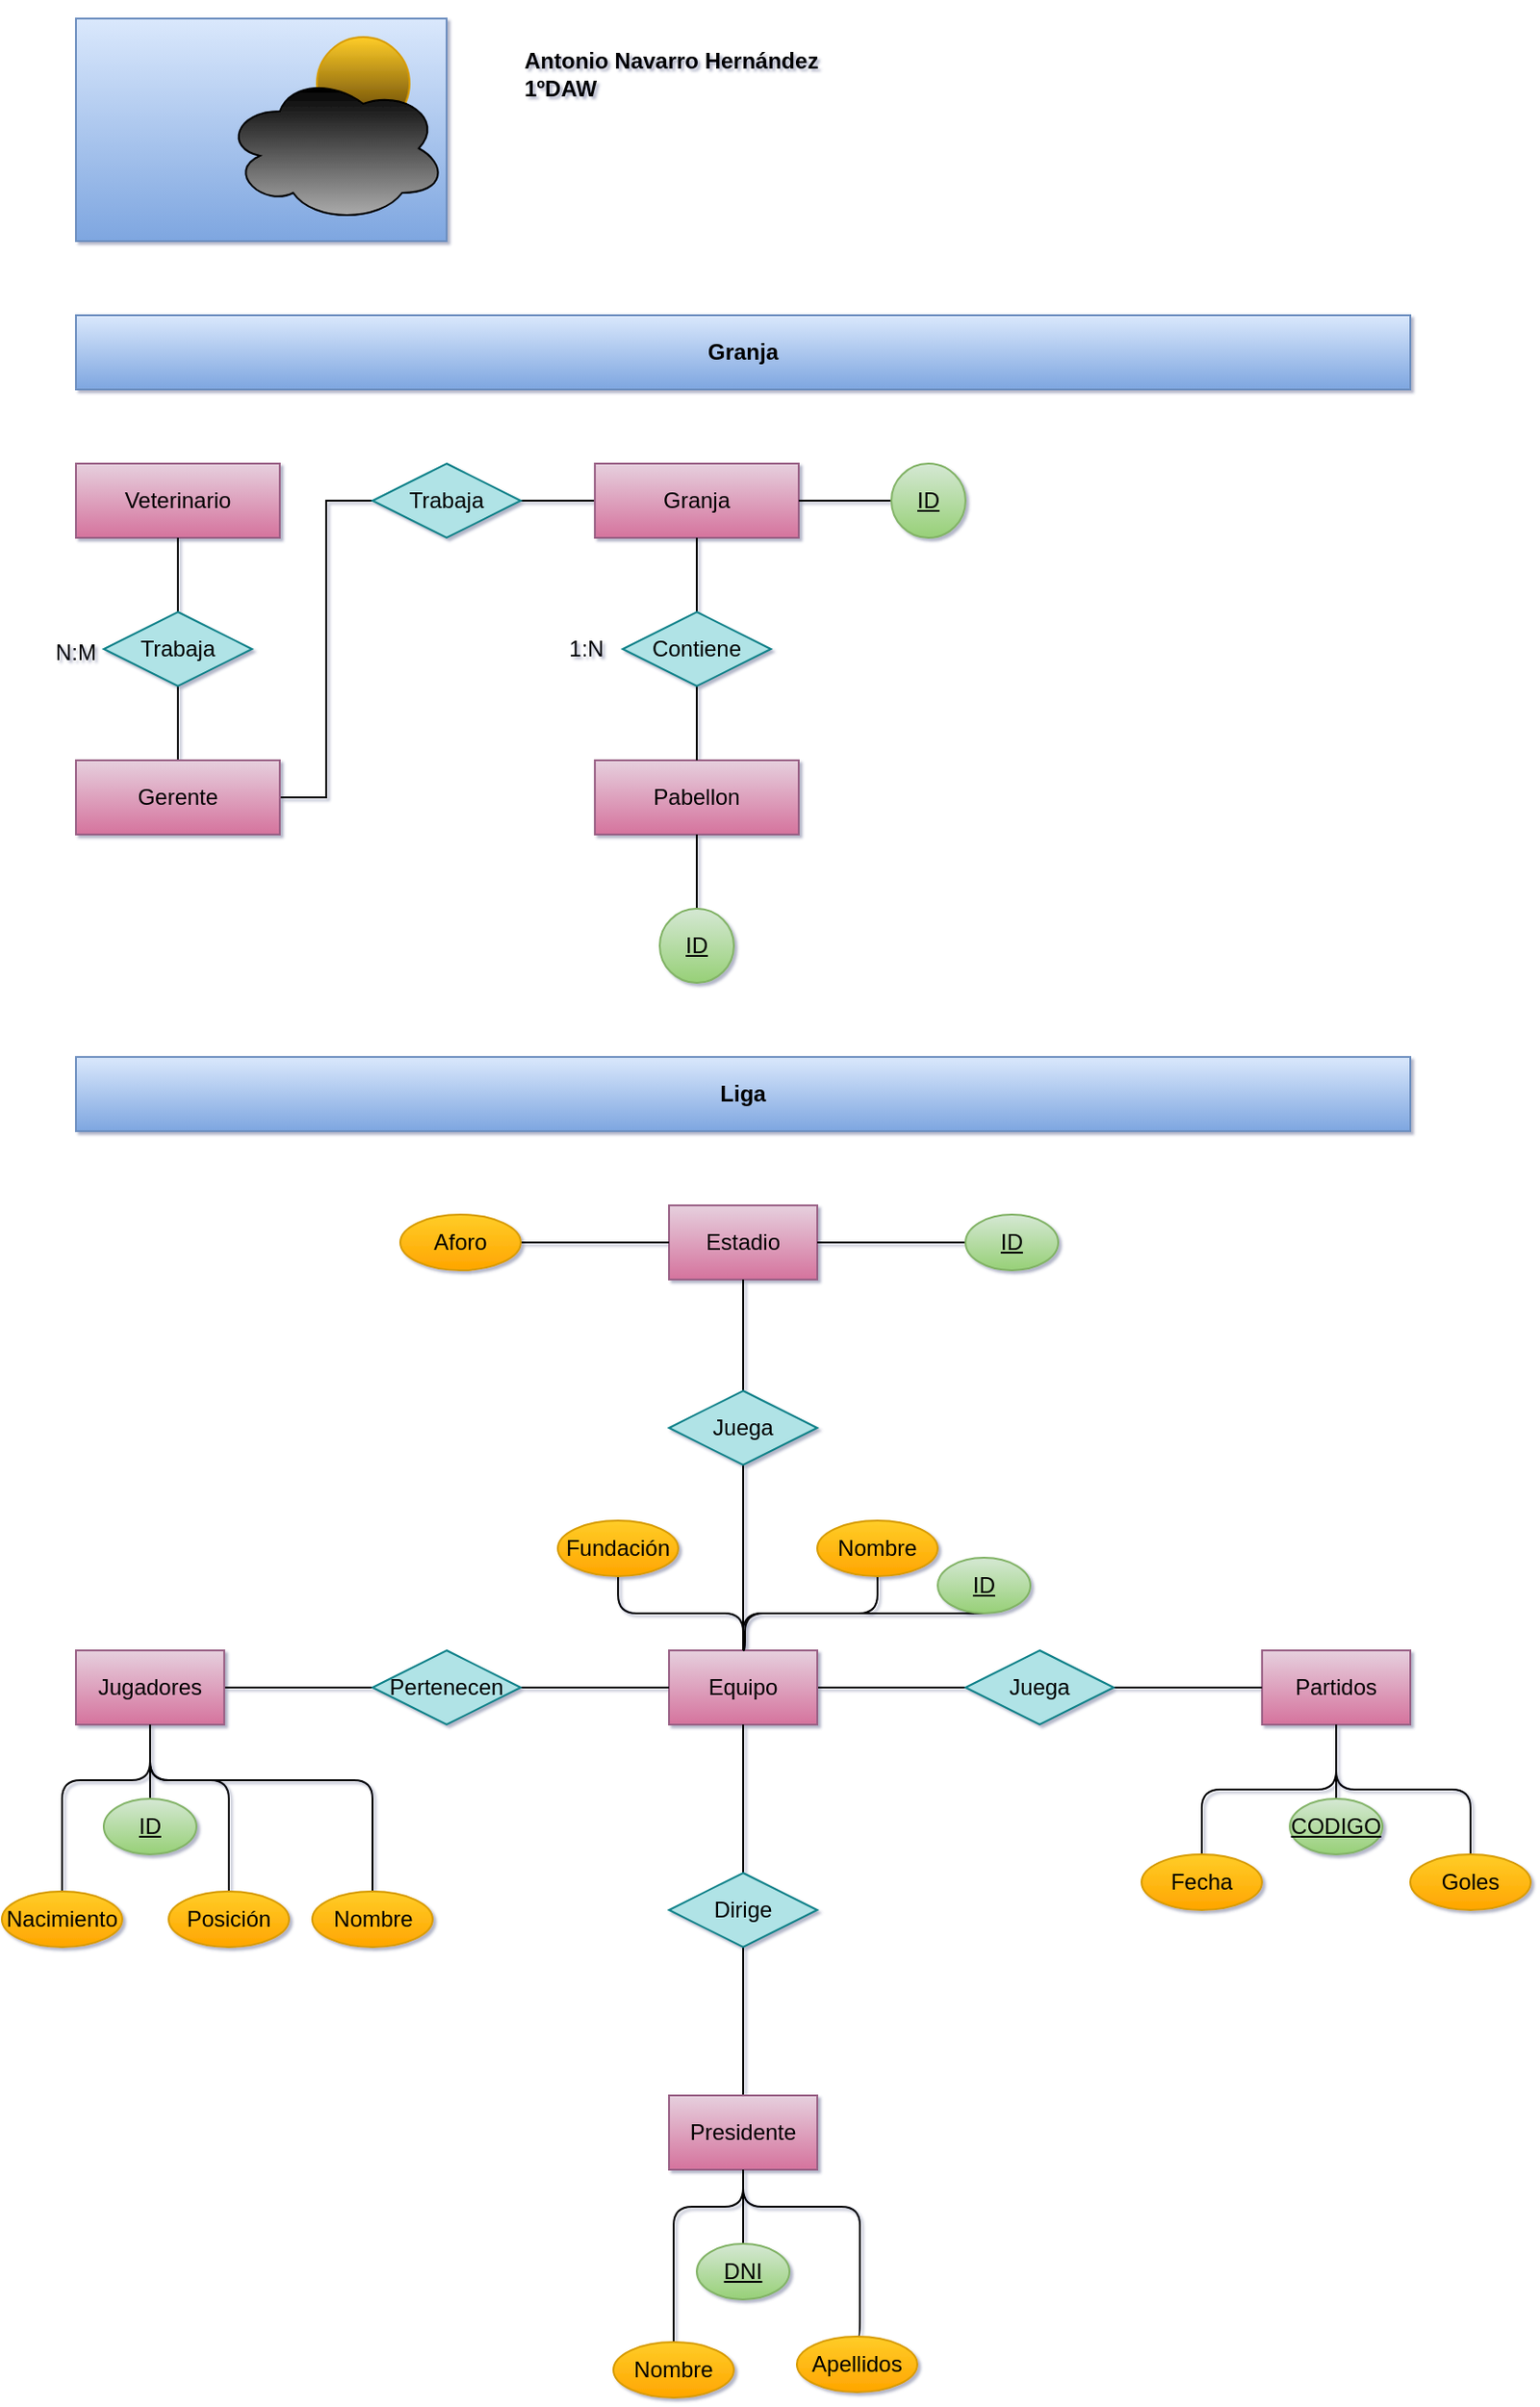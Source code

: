 <mxfile version="24.7.16">
  <diagram name="Página-1" id="0Pppa9BKXvAuz8G_iARb">
    <mxGraphModel dx="1434" dy="750" grid="1" gridSize="10" guides="1" tooltips="1" connect="1" arrows="1" fold="1" page="1" pageScale="1" pageWidth="827" pageHeight="1169" background="none" math="0" shadow="1">
      <root>
        <mxCell id="0" />
        <mxCell id="1" parent="0" />
        <mxCell id="WUPRvrQrmbS5LBofiHhi-1" value="" style="rounded=0;whiteSpace=wrap;html=1;fillColor=#dae8fc;gradientColor=#7ea6e0;strokeColor=#6c8ebf;" parent="1" vertex="1">
          <mxGeometry x="40" y="40" width="200" height="120" as="geometry" />
        </mxCell>
        <mxCell id="WUPRvrQrmbS5LBofiHhi-3" value="" style="ellipse;whiteSpace=wrap;html=1;fillColor=#ffcd28;strokeColor=#d79b00;gradientColor=#4D3100;" parent="1" vertex="1">
          <mxGeometry x="170" y="50" width="50" height="50" as="geometry" />
        </mxCell>
        <mxCell id="WUPRvrQrmbS5LBofiHhi-2" value="" style="ellipse;shape=cloud;whiteSpace=wrap;html=1;fillColor=#000000;gradientColor=#ABABAB;strokeColor=#000000;" parent="1" vertex="1">
          <mxGeometry x="120" y="70" width="120" height="80" as="geometry" />
        </mxCell>
        <mxCell id="WUPRvrQrmbS5LBofiHhi-6" value="&lt;div&gt;Veterinario&lt;/div&gt;" style="rounded=0;whiteSpace=wrap;html=1;fillColor=#e6d0de;gradientColor=#d5739d;strokeColor=#996185;" parent="1" vertex="1">
          <mxGeometry x="40" y="280" width="110" height="40" as="geometry" />
        </mxCell>
        <mxCell id="WUPRvrQrmbS5LBofiHhi-14" style="edgeStyle=orthogonalEdgeStyle;rounded=0;orthogonalLoop=1;jettySize=auto;html=1;exitX=0.5;exitY=0;exitDx=0;exitDy=0;entryX=0.5;entryY=1;entryDx=0;entryDy=0;endArrow=none;endFill=0;" parent="1" source="WUPRvrQrmbS5LBofiHhi-7" target="WUPRvrQrmbS5LBofiHhi-8" edge="1">
          <mxGeometry relative="1" as="geometry" />
        </mxCell>
        <mxCell id="WUPRvrQrmbS5LBofiHhi-17" style="edgeStyle=orthogonalEdgeStyle;rounded=0;orthogonalLoop=1;jettySize=auto;html=1;exitX=1;exitY=0.5;exitDx=0;exitDy=0;entryX=0;entryY=0.5;entryDx=0;entryDy=0;endArrow=none;endFill=0;" parent="1" source="WUPRvrQrmbS5LBofiHhi-7" target="WUPRvrQrmbS5LBofiHhi-16" edge="1">
          <mxGeometry relative="1" as="geometry" />
        </mxCell>
        <mxCell id="WUPRvrQrmbS5LBofiHhi-7" value="&lt;div&gt;Gerente&lt;/div&gt;" style="rounded=0;whiteSpace=wrap;html=1;fillColor=#e6d0de;gradientColor=#d5739d;strokeColor=#996185;" parent="1" vertex="1">
          <mxGeometry x="40" y="440" width="110" height="40" as="geometry" />
        </mxCell>
        <mxCell id="WUPRvrQrmbS5LBofiHhi-15" style="edgeStyle=orthogonalEdgeStyle;rounded=0;orthogonalLoop=1;jettySize=auto;html=1;exitX=0.5;exitY=0;exitDx=0;exitDy=0;endArrow=none;endFill=0;" parent="1" source="WUPRvrQrmbS5LBofiHhi-8" target="WUPRvrQrmbS5LBofiHhi-6" edge="1">
          <mxGeometry relative="1" as="geometry" />
        </mxCell>
        <mxCell id="WUPRvrQrmbS5LBofiHhi-8" value="&lt;div&gt;Trabaja&lt;/div&gt;" style="rhombus;whiteSpace=wrap;html=1;fillColor=#b0e3e6;strokeColor=#0e8088;" parent="1" vertex="1">
          <mxGeometry x="55" y="360" width="80" height="40" as="geometry" />
        </mxCell>
        <mxCell id="WUPRvrQrmbS5LBofiHhi-54" style="edgeStyle=orthogonalEdgeStyle;rounded=0;orthogonalLoop=1;jettySize=auto;html=1;exitX=1;exitY=0.5;exitDx=0;exitDy=0;entryX=0;entryY=0.5;entryDx=0;entryDy=0;endArrow=none;endFill=0;" parent="1" source="WUPRvrQrmbS5LBofiHhi-16" target="WUPRvrQrmbS5LBofiHhi-45" edge="1">
          <mxGeometry relative="1" as="geometry" />
        </mxCell>
        <mxCell id="WUPRvrQrmbS5LBofiHhi-16" value="&lt;div&gt;Trabaja&lt;/div&gt;" style="rhombus;whiteSpace=wrap;html=1;fillColor=#b0e3e6;strokeColor=#0e8088;" parent="1" vertex="1">
          <mxGeometry x="200" y="280" width="80" height="40" as="geometry" />
        </mxCell>
        <mxCell id="WUPRvrQrmbS5LBofiHhi-19" value="N:M" style="text;html=1;align=center;verticalAlign=middle;whiteSpace=wrap;rounded=0;" parent="1" vertex="1">
          <mxGeometry x="10" y="367" width="60" height="30" as="geometry" />
        </mxCell>
        <mxCell id="WUPRvrQrmbS5LBofiHhi-20" value="&lt;b&gt;Granja&lt;/b&gt;" style="text;html=1;align=center;verticalAlign=middle;whiteSpace=wrap;rounded=0;fillColor=#dae8fc;gradientColor=#7ea6e0;strokeColor=#6c8ebf;" parent="1" vertex="1">
          <mxGeometry x="40" y="200" width="720" height="40" as="geometry" />
        </mxCell>
        <mxCell id="WUPRvrQrmbS5LBofiHhi-21" value="&lt;b&gt;Liga&lt;/b&gt;" style="text;html=1;align=center;verticalAlign=middle;whiteSpace=wrap;rounded=0;fillColor=#dae8fc;gradientColor=#7ea6e0;strokeColor=#6c8ebf;" parent="1" vertex="1">
          <mxGeometry x="40" y="600" width="720" height="40" as="geometry" />
        </mxCell>
        <mxCell id="WUPRvrQrmbS5LBofiHhi-5" value="&lt;div&gt;Pabellon&lt;/div&gt;" style="rounded=0;whiteSpace=wrap;html=1;fillColor=#e6d0de;gradientColor=#d5739d;strokeColor=#996185;" parent="1" vertex="1">
          <mxGeometry x="320" y="440" width="110" height="40" as="geometry" />
        </mxCell>
        <mxCell id="WUPRvrQrmbS5LBofiHhi-28" style="edgeStyle=orthogonalEdgeStyle;rounded=0;orthogonalLoop=1;jettySize=auto;html=1;exitX=1;exitY=0.5;exitDx=0;exitDy=0;entryX=0;entryY=0.5;entryDx=0;entryDy=0;endArrow=none;endFill=0;" parent="1" source="WUPRvrQrmbS5LBofiHhi-23" target="WUPRvrQrmbS5LBofiHhi-26" edge="1">
          <mxGeometry relative="1" as="geometry" />
        </mxCell>
        <mxCell id="WUPRvrQrmbS5LBofiHhi-23" value="Jugadores" style="rounded=0;whiteSpace=wrap;html=1;fillColor=#e6d0de;gradientColor=#d5739d;strokeColor=#996185;" parent="1" vertex="1">
          <mxGeometry x="40" y="920" width="80" height="40" as="geometry" />
        </mxCell>
        <mxCell id="WUPRvrQrmbS5LBofiHhi-31" style="edgeStyle=orthogonalEdgeStyle;rounded=0;orthogonalLoop=1;jettySize=auto;html=1;exitX=1;exitY=0.5;exitDx=0;exitDy=0;entryX=0;entryY=0.5;entryDx=0;entryDy=0;endArrow=none;endFill=0;" parent="1" source="WUPRvrQrmbS5LBofiHhi-24" target="WUPRvrQrmbS5LBofiHhi-27" edge="1">
          <mxGeometry relative="1" as="geometry" />
        </mxCell>
        <mxCell id="WUPRvrQrmbS5LBofiHhi-91" style="edgeStyle=orthogonalEdgeStyle;rounded=0;orthogonalLoop=1;jettySize=auto;html=1;exitX=0.5;exitY=0;exitDx=0;exitDy=0;entryX=0.5;entryY=1;entryDx=0;entryDy=0;endArrow=none;endFill=0;" parent="1" source="WUPRvrQrmbS5LBofiHhi-24" target="WUPRvrQrmbS5LBofiHhi-90" edge="1">
          <mxGeometry relative="1" as="geometry" />
        </mxCell>
        <mxCell id="WUPRvrQrmbS5LBofiHhi-24" value="Equipo" style="rounded=0;whiteSpace=wrap;html=1;fillColor=#e6d0de;gradientColor=#d5739d;strokeColor=#996185;" parent="1" vertex="1">
          <mxGeometry x="360" y="920" width="80" height="40" as="geometry" />
        </mxCell>
        <mxCell id="WUPRvrQrmbS5LBofiHhi-25" value="&lt;div&gt;Partidos&lt;/div&gt;" style="rounded=0;whiteSpace=wrap;html=1;fillColor=#e6d0de;gradientColor=#d5739d;strokeColor=#996185;" parent="1" vertex="1">
          <mxGeometry x="680" y="920" width="80" height="40" as="geometry" />
        </mxCell>
        <mxCell id="WUPRvrQrmbS5LBofiHhi-29" style="edgeStyle=orthogonalEdgeStyle;rounded=0;orthogonalLoop=1;jettySize=auto;html=1;exitX=1;exitY=0.5;exitDx=0;exitDy=0;entryX=0;entryY=0.5;entryDx=0;entryDy=0;endArrow=none;endFill=0;" parent="1" source="WUPRvrQrmbS5LBofiHhi-26" target="WUPRvrQrmbS5LBofiHhi-24" edge="1">
          <mxGeometry relative="1" as="geometry" />
        </mxCell>
        <mxCell id="WUPRvrQrmbS5LBofiHhi-26" value="Pertenecen" style="rhombus;whiteSpace=wrap;html=1;fillColor=#b0e3e6;strokeColor=#0e8088;" parent="1" vertex="1">
          <mxGeometry x="200" y="920" width="80" height="40" as="geometry" />
        </mxCell>
        <mxCell id="WUPRvrQrmbS5LBofiHhi-32" style="edgeStyle=orthogonalEdgeStyle;rounded=0;orthogonalLoop=1;jettySize=auto;html=1;exitX=1;exitY=0.5;exitDx=0;exitDy=0;entryX=0;entryY=0.5;entryDx=0;entryDy=0;endArrow=none;endFill=0;" parent="1" source="WUPRvrQrmbS5LBofiHhi-27" target="WUPRvrQrmbS5LBofiHhi-25" edge="1">
          <mxGeometry relative="1" as="geometry" />
        </mxCell>
        <mxCell id="WUPRvrQrmbS5LBofiHhi-27" value="&lt;div&gt;Juega&lt;/div&gt;" style="rhombus;whiteSpace=wrap;html=1;fillColor=#b0e3e6;strokeColor=#0e8088;" parent="1" vertex="1">
          <mxGeometry x="520" y="920" width="80" height="40" as="geometry" />
        </mxCell>
        <mxCell id="WUPRvrQrmbS5LBofiHhi-35" style="edgeStyle=orthogonalEdgeStyle;rounded=0;orthogonalLoop=1;jettySize=auto;html=1;exitX=0.5;exitY=0;exitDx=0;exitDy=0;entryX=0.5;entryY=1;entryDx=0;entryDy=0;endArrow=none;endFill=0;" parent="1" source="WUPRvrQrmbS5LBofiHhi-33" target="WUPRvrQrmbS5LBofiHhi-34" edge="1">
          <mxGeometry relative="1" as="geometry" />
        </mxCell>
        <mxCell id="WUPRvrQrmbS5LBofiHhi-33" value="Presidente" style="rounded=0;whiteSpace=wrap;html=1;fillColor=#e6d0de;gradientColor=#d5739d;strokeColor=#996185;" parent="1" vertex="1">
          <mxGeometry x="360" y="1160" width="80" height="40" as="geometry" />
        </mxCell>
        <mxCell id="WUPRvrQrmbS5LBofiHhi-36" style="edgeStyle=orthogonalEdgeStyle;rounded=0;orthogonalLoop=1;jettySize=auto;html=1;exitX=0.5;exitY=0;exitDx=0;exitDy=0;entryX=0.5;entryY=1;entryDx=0;entryDy=0;endArrow=none;endFill=0;" parent="1" source="WUPRvrQrmbS5LBofiHhi-34" target="WUPRvrQrmbS5LBofiHhi-24" edge="1">
          <mxGeometry relative="1" as="geometry" />
        </mxCell>
        <mxCell id="WUPRvrQrmbS5LBofiHhi-34" value="&lt;div&gt;Dirige&lt;/div&gt;" style="rhombus;whiteSpace=wrap;html=1;fillColor=#b0e3e6;strokeColor=#0e8088;" parent="1" vertex="1">
          <mxGeometry x="360" y="1040" width="80" height="40" as="geometry" />
        </mxCell>
        <mxCell id="WUPRvrQrmbS5LBofiHhi-41" style="edgeStyle=orthogonalEdgeStyle;rounded=0;orthogonalLoop=1;jettySize=auto;html=1;exitX=0.5;exitY=0;exitDx=0;exitDy=0;entryX=0.5;entryY=1;entryDx=0;entryDy=0;endArrow=none;endFill=0;" parent="1" source="WUPRvrQrmbS5LBofiHhi-37" target="WUPRvrQrmbS5LBofiHhi-23" edge="1">
          <mxGeometry relative="1" as="geometry" />
        </mxCell>
        <mxCell id="WUPRvrQrmbS5LBofiHhi-37" value="&lt;u&gt;ID&lt;/u&gt;" style="ellipse;whiteSpace=wrap;html=1;fillColor=#d5e8d4;strokeColor=#82b366;gradientColor=#97d077;" parent="1" vertex="1">
          <mxGeometry x="55" y="1000" width="50" height="30" as="geometry" />
        </mxCell>
        <mxCell id="WUPRvrQrmbS5LBofiHhi-40" style="edgeStyle=orthogonalEdgeStyle;rounded=0;orthogonalLoop=1;jettySize=auto;html=1;entryX=0.5;entryY=1;entryDx=0;entryDy=0;endArrow=none;endFill=0;" parent="1" source="WUPRvrQrmbS5LBofiHhi-38" target="WUPRvrQrmbS5LBofiHhi-33" edge="1">
          <mxGeometry relative="1" as="geometry" />
        </mxCell>
        <mxCell id="WUPRvrQrmbS5LBofiHhi-38" value="&lt;u&gt;DNI&lt;/u&gt;" style="ellipse;whiteSpace=wrap;html=1;fillColor=#d5e8d4;strokeColor=#82b366;gradientColor=#97d077;" parent="1" vertex="1">
          <mxGeometry x="375" y="1240" width="50" height="30" as="geometry" />
        </mxCell>
        <mxCell id="WUPRvrQrmbS5LBofiHhi-42" style="edgeStyle=orthogonalEdgeStyle;rounded=0;orthogonalLoop=1;jettySize=auto;html=1;exitX=0.5;exitY=0;exitDx=0;exitDy=0;entryX=0.5;entryY=1;entryDx=0;entryDy=0;strokeColor=default;endArrow=none;endFill=0;" parent="1" source="WUPRvrQrmbS5LBofiHhi-39" target="WUPRvrQrmbS5LBofiHhi-25" edge="1">
          <mxGeometry relative="1" as="geometry" />
        </mxCell>
        <mxCell id="WUPRvrQrmbS5LBofiHhi-39" value="&lt;u&gt;CODIGO&lt;/u&gt;" style="ellipse;whiteSpace=wrap;html=1;fillColor=#d5e8d4;strokeColor=#82b366;gradientColor=#97d077;" parent="1" vertex="1">
          <mxGeometry x="695" y="1000" width="50" height="30" as="geometry" />
        </mxCell>
        <mxCell id="WUPRvrQrmbS5LBofiHhi-44" style="edgeStyle=orthogonalEdgeStyle;rounded=0;orthogonalLoop=1;jettySize=auto;html=1;exitX=0.5;exitY=0;exitDx=0;exitDy=0;entryX=0.5;entryY=1;entryDx=0;entryDy=0;endArrow=none;endFill=0;" parent="1" source="WUPRvrQrmbS5LBofiHhi-43" target="WUPRvrQrmbS5LBofiHhi-5" edge="1">
          <mxGeometry relative="1" as="geometry" />
        </mxCell>
        <mxCell id="WUPRvrQrmbS5LBofiHhi-43" value="&lt;u&gt;ID&lt;/u&gt;" style="ellipse;whiteSpace=wrap;html=1;fillColor=#d5e8d4;gradientColor=#97d077;strokeColor=#82b366;" parent="1" vertex="1">
          <mxGeometry x="355" y="520" width="40" height="40" as="geometry" />
        </mxCell>
        <mxCell id="WUPRvrQrmbS5LBofiHhi-45" value="&lt;div&gt;Granja&lt;/div&gt;" style="rounded=0;whiteSpace=wrap;html=1;fillColor=#e6d0de;gradientColor=#d5739d;strokeColor=#996185;" parent="1" vertex="1">
          <mxGeometry x="320" y="280" width="110" height="40" as="geometry" />
        </mxCell>
        <mxCell id="WUPRvrQrmbS5LBofiHhi-47" style="edgeStyle=orthogonalEdgeStyle;rounded=0;orthogonalLoop=1;jettySize=auto;html=1;exitX=0.5;exitY=0;exitDx=0;exitDy=0;entryX=0.5;entryY=1;entryDx=0;entryDy=0;endArrow=none;endFill=0;" parent="1" source="WUPRvrQrmbS5LBofiHhi-46" target="WUPRvrQrmbS5LBofiHhi-45" edge="1">
          <mxGeometry relative="1" as="geometry" />
        </mxCell>
        <mxCell id="WUPRvrQrmbS5LBofiHhi-48" style="edgeStyle=orthogonalEdgeStyle;rounded=0;orthogonalLoop=1;jettySize=auto;html=1;exitX=0.5;exitY=1;exitDx=0;exitDy=0;entryX=0.5;entryY=0;entryDx=0;entryDy=0;endArrow=none;endFill=0;" parent="1" source="WUPRvrQrmbS5LBofiHhi-46" target="WUPRvrQrmbS5LBofiHhi-5" edge="1">
          <mxGeometry relative="1" as="geometry" />
        </mxCell>
        <mxCell id="WUPRvrQrmbS5LBofiHhi-46" value="Contiene" style="rhombus;whiteSpace=wrap;html=1;fillColor=#b0e3e6;strokeColor=#0e8088;" parent="1" vertex="1">
          <mxGeometry x="335" y="360" width="80" height="40" as="geometry" />
        </mxCell>
        <mxCell id="WUPRvrQrmbS5LBofiHhi-51" style="edgeStyle=orthogonalEdgeStyle;rounded=0;orthogonalLoop=1;jettySize=auto;html=1;exitX=0;exitY=0.5;exitDx=0;exitDy=0;endArrow=none;endFill=0;" parent="1" source="WUPRvrQrmbS5LBofiHhi-49" target="WUPRvrQrmbS5LBofiHhi-45" edge="1">
          <mxGeometry relative="1" as="geometry" />
        </mxCell>
        <mxCell id="WUPRvrQrmbS5LBofiHhi-49" value="&lt;u&gt;ID&lt;/u&gt;" style="ellipse;whiteSpace=wrap;html=1;fillColor=#d5e8d4;gradientColor=#97d077;strokeColor=#82b366;" parent="1" vertex="1">
          <mxGeometry x="480" y="280" width="40" height="40" as="geometry" />
        </mxCell>
        <mxCell id="WUPRvrQrmbS5LBofiHhi-53" value="1:N" style="text;html=1;align=center;verticalAlign=middle;resizable=0;points=[];autosize=1;strokeColor=none;fillColor=none;" parent="1" vertex="1">
          <mxGeometry x="295" y="365" width="40" height="30" as="geometry" />
        </mxCell>
        <mxCell id="WUPRvrQrmbS5LBofiHhi-55" value="&lt;div align=&quot;left&quot;&gt;&lt;b&gt;Antonio Navarro Hernández&lt;/b&gt;&lt;/div&gt;&lt;div align=&quot;left&quot;&gt;&lt;b&gt;1ºDAW&lt;br&gt;&lt;/b&gt;&lt;/div&gt;" style="text;html=1;align=left;verticalAlign=middle;whiteSpace=wrap;rounded=0;" parent="1" vertex="1">
          <mxGeometry x="280" y="30" width="180" height="80" as="geometry" />
        </mxCell>
        <mxCell id="WUPRvrQrmbS5LBofiHhi-57" style="edgeStyle=orthogonalEdgeStyle;rounded=1;orthogonalLoop=1;jettySize=auto;html=1;exitX=0.5;exitY=0;exitDx=0;exitDy=0;entryX=0.5;entryY=1;entryDx=0;entryDy=0;endArrow=none;endFill=0;curved=0;" parent="1" edge="1">
          <mxGeometry relative="1" as="geometry">
            <mxPoint x="32.5" y="1050" as="sourcePoint" />
            <mxPoint x="80" y="962" as="targetPoint" />
            <Array as="points">
              <mxPoint x="33" y="990" />
              <mxPoint x="80" y="990" />
            </Array>
          </mxGeometry>
        </mxCell>
        <mxCell id="WUPRvrQrmbS5LBofiHhi-56" value="Nacimiento" style="ellipse;whiteSpace=wrap;html=1;fillColor=#ffcd28;strokeColor=#d79b00;gradientColor=#ffa500;" parent="1" vertex="1">
          <mxGeometry y="1050" width="65" height="30" as="geometry" />
        </mxCell>
        <mxCell id="WUPRvrQrmbS5LBofiHhi-59" style="edgeStyle=orthogonalEdgeStyle;rounded=1;orthogonalLoop=1;jettySize=auto;html=1;exitX=0.5;exitY=0;exitDx=0;exitDy=0;entryX=0.5;entryY=1;entryDx=0;entryDy=0;endArrow=none;endFill=0;curved=0;" parent="1" source="WUPRvrQrmbS5LBofiHhi-58" target="WUPRvrQrmbS5LBofiHhi-23" edge="1">
          <mxGeometry relative="1" as="geometry">
            <Array as="points">
              <mxPoint x="123" y="990" />
              <mxPoint x="80" y="990" />
            </Array>
          </mxGeometry>
        </mxCell>
        <mxCell id="WUPRvrQrmbS5LBofiHhi-58" value="Posición" style="ellipse;whiteSpace=wrap;html=1;fillColor=#ffcd28;strokeColor=#d79b00;gradientColor=#ffa500;" parent="1" vertex="1">
          <mxGeometry x="90" y="1050" width="65" height="30" as="geometry" />
        </mxCell>
        <mxCell id="WUPRvrQrmbS5LBofiHhi-61" style="edgeStyle=orthogonalEdgeStyle;rounded=1;orthogonalLoop=1;jettySize=auto;html=1;exitX=0.5;exitY=0;exitDx=0;exitDy=0;entryX=0.5;entryY=1;entryDx=0;entryDy=0;endArrow=none;endFill=0;curved=0;" parent="1" source="WUPRvrQrmbS5LBofiHhi-60" target="WUPRvrQrmbS5LBofiHhi-23" edge="1">
          <mxGeometry relative="1" as="geometry">
            <Array as="points">
              <mxPoint x="200" y="1045" />
              <mxPoint x="200" y="990" />
              <mxPoint x="80" y="990" />
            </Array>
          </mxGeometry>
        </mxCell>
        <mxCell id="WUPRvrQrmbS5LBofiHhi-60" value="Nombre" style="ellipse;whiteSpace=wrap;html=1;fillColor=#ffcd28;strokeColor=#d79b00;gradientColor=#ffa500;" parent="1" vertex="1">
          <mxGeometry x="167.5" y="1050" width="65" height="30" as="geometry" />
        </mxCell>
        <mxCell id="WUPRvrQrmbS5LBofiHhi-93" style="edgeStyle=orthogonalEdgeStyle;rounded=1;orthogonalLoop=1;jettySize=auto;html=1;exitX=0.5;exitY=1;exitDx=0;exitDy=0;curved=0;endArrow=none;endFill=0;" parent="1" source="WUPRvrQrmbS5LBofiHhi-62" target="WUPRvrQrmbS5LBofiHhi-24" edge="1">
          <mxGeometry relative="1" as="geometry" />
        </mxCell>
        <mxCell id="WUPRvrQrmbS5LBofiHhi-62" value="Nombre" style="ellipse;whiteSpace=wrap;html=1;fillColor=#ffcd28;strokeColor=#d79b00;gradientColor=#ffa500;" parent="1" vertex="1">
          <mxGeometry x="440" y="850" width="65" height="30" as="geometry" />
        </mxCell>
        <mxCell id="WUPRvrQrmbS5LBofiHhi-65" value="Estadio" style="rounded=0;whiteSpace=wrap;html=1;fillColor=#e6d0de;gradientColor=#d5739d;strokeColor=#996185;" parent="1" vertex="1">
          <mxGeometry x="360" y="680" width="80" height="40" as="geometry" />
        </mxCell>
        <mxCell id="WUPRvrQrmbS5LBofiHhi-92" style="edgeStyle=orthogonalEdgeStyle;rounded=0;orthogonalLoop=1;jettySize=auto;html=1;exitX=0.5;exitY=0;exitDx=0;exitDy=0;endArrow=none;endFill=0;" parent="1" source="WUPRvrQrmbS5LBofiHhi-90" target="WUPRvrQrmbS5LBofiHhi-65" edge="1">
          <mxGeometry relative="1" as="geometry" />
        </mxCell>
        <mxCell id="WUPRvrQrmbS5LBofiHhi-90" value="Juega" style="rhombus;whiteSpace=wrap;html=1;fillColor=#b0e3e6;strokeColor=#0e8088;" parent="1" vertex="1">
          <mxGeometry x="360" y="780" width="80" height="40" as="geometry" />
        </mxCell>
        <mxCell id="WUPRvrQrmbS5LBofiHhi-96" style="edgeStyle=orthogonalEdgeStyle;rounded=1;orthogonalLoop=1;jettySize=auto;html=1;exitX=0.5;exitY=1;exitDx=0;exitDy=0;endArrow=none;endFill=0;curved=0;" parent="1" source="WUPRvrQrmbS5LBofiHhi-95" edge="1">
          <mxGeometry relative="1" as="geometry">
            <mxPoint x="400" y="920" as="targetPoint" />
            <Array as="points">
              <mxPoint x="401" y="900" />
            </Array>
          </mxGeometry>
        </mxCell>
        <mxCell id="WUPRvrQrmbS5LBofiHhi-95" value="&lt;u&gt;ID&lt;/u&gt;" style="ellipse;whiteSpace=wrap;html=1;fillColor=#d5e8d4;strokeColor=#82b366;gradientColor=#97d077;" parent="1" vertex="1">
          <mxGeometry x="505" y="870" width="50" height="30" as="geometry" />
        </mxCell>
        <mxCell id="WUPRvrQrmbS5LBofiHhi-98" style="edgeStyle=orthogonalEdgeStyle;rounded=0;orthogonalLoop=1;jettySize=auto;html=1;exitX=0;exitY=0.5;exitDx=0;exitDy=0;endArrow=none;endFill=0;" parent="1" source="WUPRvrQrmbS5LBofiHhi-97" target="WUPRvrQrmbS5LBofiHhi-65" edge="1">
          <mxGeometry relative="1" as="geometry" />
        </mxCell>
        <mxCell id="WUPRvrQrmbS5LBofiHhi-97" value="&lt;u&gt;ID&lt;/u&gt;" style="ellipse;whiteSpace=wrap;html=1;fillColor=#d5e8d4;strokeColor=#82b366;gradientColor=#97d077;" parent="1" vertex="1">
          <mxGeometry x="520" y="685" width="50" height="30" as="geometry" />
        </mxCell>
        <mxCell id="WUPRvrQrmbS5LBofiHhi-100" style="edgeStyle=orthogonalEdgeStyle;rounded=1;orthogonalLoop=1;jettySize=auto;html=1;exitX=0.5;exitY=1;exitDx=0;exitDy=0;entryX=0.5;entryY=0;entryDx=0;entryDy=0;endArrow=none;endFill=0;curved=0;" parent="1" source="WUPRvrQrmbS5LBofiHhi-99" target="WUPRvrQrmbS5LBofiHhi-24" edge="1">
          <mxGeometry relative="1" as="geometry" />
        </mxCell>
        <mxCell id="WUPRvrQrmbS5LBofiHhi-99" value="&lt;div&gt;Fundación&lt;/div&gt;" style="ellipse;whiteSpace=wrap;html=1;fillColor=#ffcd28;strokeColor=#d79b00;gradientColor=#ffa500;" parent="1" vertex="1">
          <mxGeometry x="300" y="850" width="65" height="30" as="geometry" />
        </mxCell>
        <mxCell id="WUPRvrQrmbS5LBofiHhi-102" style="edgeStyle=orthogonalEdgeStyle;rounded=0;orthogonalLoop=1;jettySize=auto;html=1;exitX=1;exitY=0.5;exitDx=0;exitDy=0;entryX=0;entryY=0.5;entryDx=0;entryDy=0;endArrow=none;endFill=0;" parent="1" source="WUPRvrQrmbS5LBofiHhi-101" target="WUPRvrQrmbS5LBofiHhi-65" edge="1">
          <mxGeometry relative="1" as="geometry" />
        </mxCell>
        <mxCell id="WUPRvrQrmbS5LBofiHhi-101" value="Aforo" style="ellipse;whiteSpace=wrap;html=1;fillColor=#ffcd28;strokeColor=#d79b00;gradientColor=#ffa500;" parent="1" vertex="1">
          <mxGeometry x="215" y="685" width="65" height="30" as="geometry" />
        </mxCell>
        <mxCell id="WUPRvrQrmbS5LBofiHhi-105" style="edgeStyle=orthogonalEdgeStyle;rounded=1;orthogonalLoop=1;jettySize=auto;html=1;exitX=0.5;exitY=0;exitDx=0;exitDy=0;entryX=0.5;entryY=1;entryDx=0;entryDy=0;endArrow=none;endFill=0;curved=0;" parent="1" source="WUPRvrQrmbS5LBofiHhi-104" target="WUPRvrQrmbS5LBofiHhi-25" edge="1">
          <mxGeometry relative="1" as="geometry" />
        </mxCell>
        <mxCell id="WUPRvrQrmbS5LBofiHhi-104" value="Fecha" style="ellipse;whiteSpace=wrap;html=1;fillColor=#ffcd28;strokeColor=#d79b00;gradientColor=#ffa500;" parent="1" vertex="1">
          <mxGeometry x="615" y="1030" width="65" height="30" as="geometry" />
        </mxCell>
        <mxCell id="WUPRvrQrmbS5LBofiHhi-107" style="edgeStyle=orthogonalEdgeStyle;rounded=1;orthogonalLoop=1;jettySize=auto;html=1;exitX=0.5;exitY=0;exitDx=0;exitDy=0;entryX=0.5;entryY=1;entryDx=0;entryDy=0;endArrow=none;endFill=0;curved=0;" parent="1" source="WUPRvrQrmbS5LBofiHhi-106" target="WUPRvrQrmbS5LBofiHhi-25" edge="1">
          <mxGeometry relative="1" as="geometry" />
        </mxCell>
        <mxCell id="WUPRvrQrmbS5LBofiHhi-106" value="&lt;div&gt;Goles&lt;/div&gt;" style="ellipse;whiteSpace=wrap;html=1;fillColor=#ffcd28;strokeColor=#d79b00;gradientColor=#ffa500;" parent="1" vertex="1">
          <mxGeometry x="760" y="1030" width="65" height="30" as="geometry" />
        </mxCell>
        <mxCell id="WUPRvrQrmbS5LBofiHhi-109" style="edgeStyle=orthogonalEdgeStyle;rounded=1;orthogonalLoop=1;jettySize=auto;html=1;exitX=0.5;exitY=0;exitDx=0;exitDy=0;entryX=0.5;entryY=1;entryDx=0;entryDy=0;endArrow=none;endFill=0;curved=0;" parent="1" source="WUPRvrQrmbS5LBofiHhi-108" target="WUPRvrQrmbS5LBofiHhi-33" edge="1">
          <mxGeometry relative="1" as="geometry">
            <Array as="points">
              <mxPoint x="363" y="1220" />
              <mxPoint x="400" y="1220" />
            </Array>
          </mxGeometry>
        </mxCell>
        <mxCell id="WUPRvrQrmbS5LBofiHhi-108" value="Nombre" style="ellipse;whiteSpace=wrap;html=1;fillColor=#ffcd28;strokeColor=#d79b00;gradientColor=#ffa500;" parent="1" vertex="1">
          <mxGeometry x="330" y="1293" width="65" height="30" as="geometry" />
        </mxCell>
        <mxCell id="WUPRvrQrmbS5LBofiHhi-111" style="edgeStyle=orthogonalEdgeStyle;rounded=1;orthogonalLoop=1;jettySize=auto;html=1;exitX=0.5;exitY=0;exitDx=0;exitDy=0;entryX=0.5;entryY=1;entryDx=0;entryDy=0;endArrow=none;endFill=0;curved=0;" parent="1" source="WUPRvrQrmbS5LBofiHhi-110" target="WUPRvrQrmbS5LBofiHhi-33" edge="1">
          <mxGeometry relative="1" as="geometry">
            <Array as="points">
              <mxPoint x="463" y="1220" />
              <mxPoint x="400" y="1220" />
            </Array>
          </mxGeometry>
        </mxCell>
        <mxCell id="WUPRvrQrmbS5LBofiHhi-110" value="Apellidos" style="ellipse;whiteSpace=wrap;html=1;fillColor=#ffcd28;strokeColor=#d79b00;gradientColor=#ffa500;" parent="1" vertex="1">
          <mxGeometry x="429" y="1290" width="65" height="30" as="geometry" />
        </mxCell>
      </root>
    </mxGraphModel>
  </diagram>
</mxfile>
